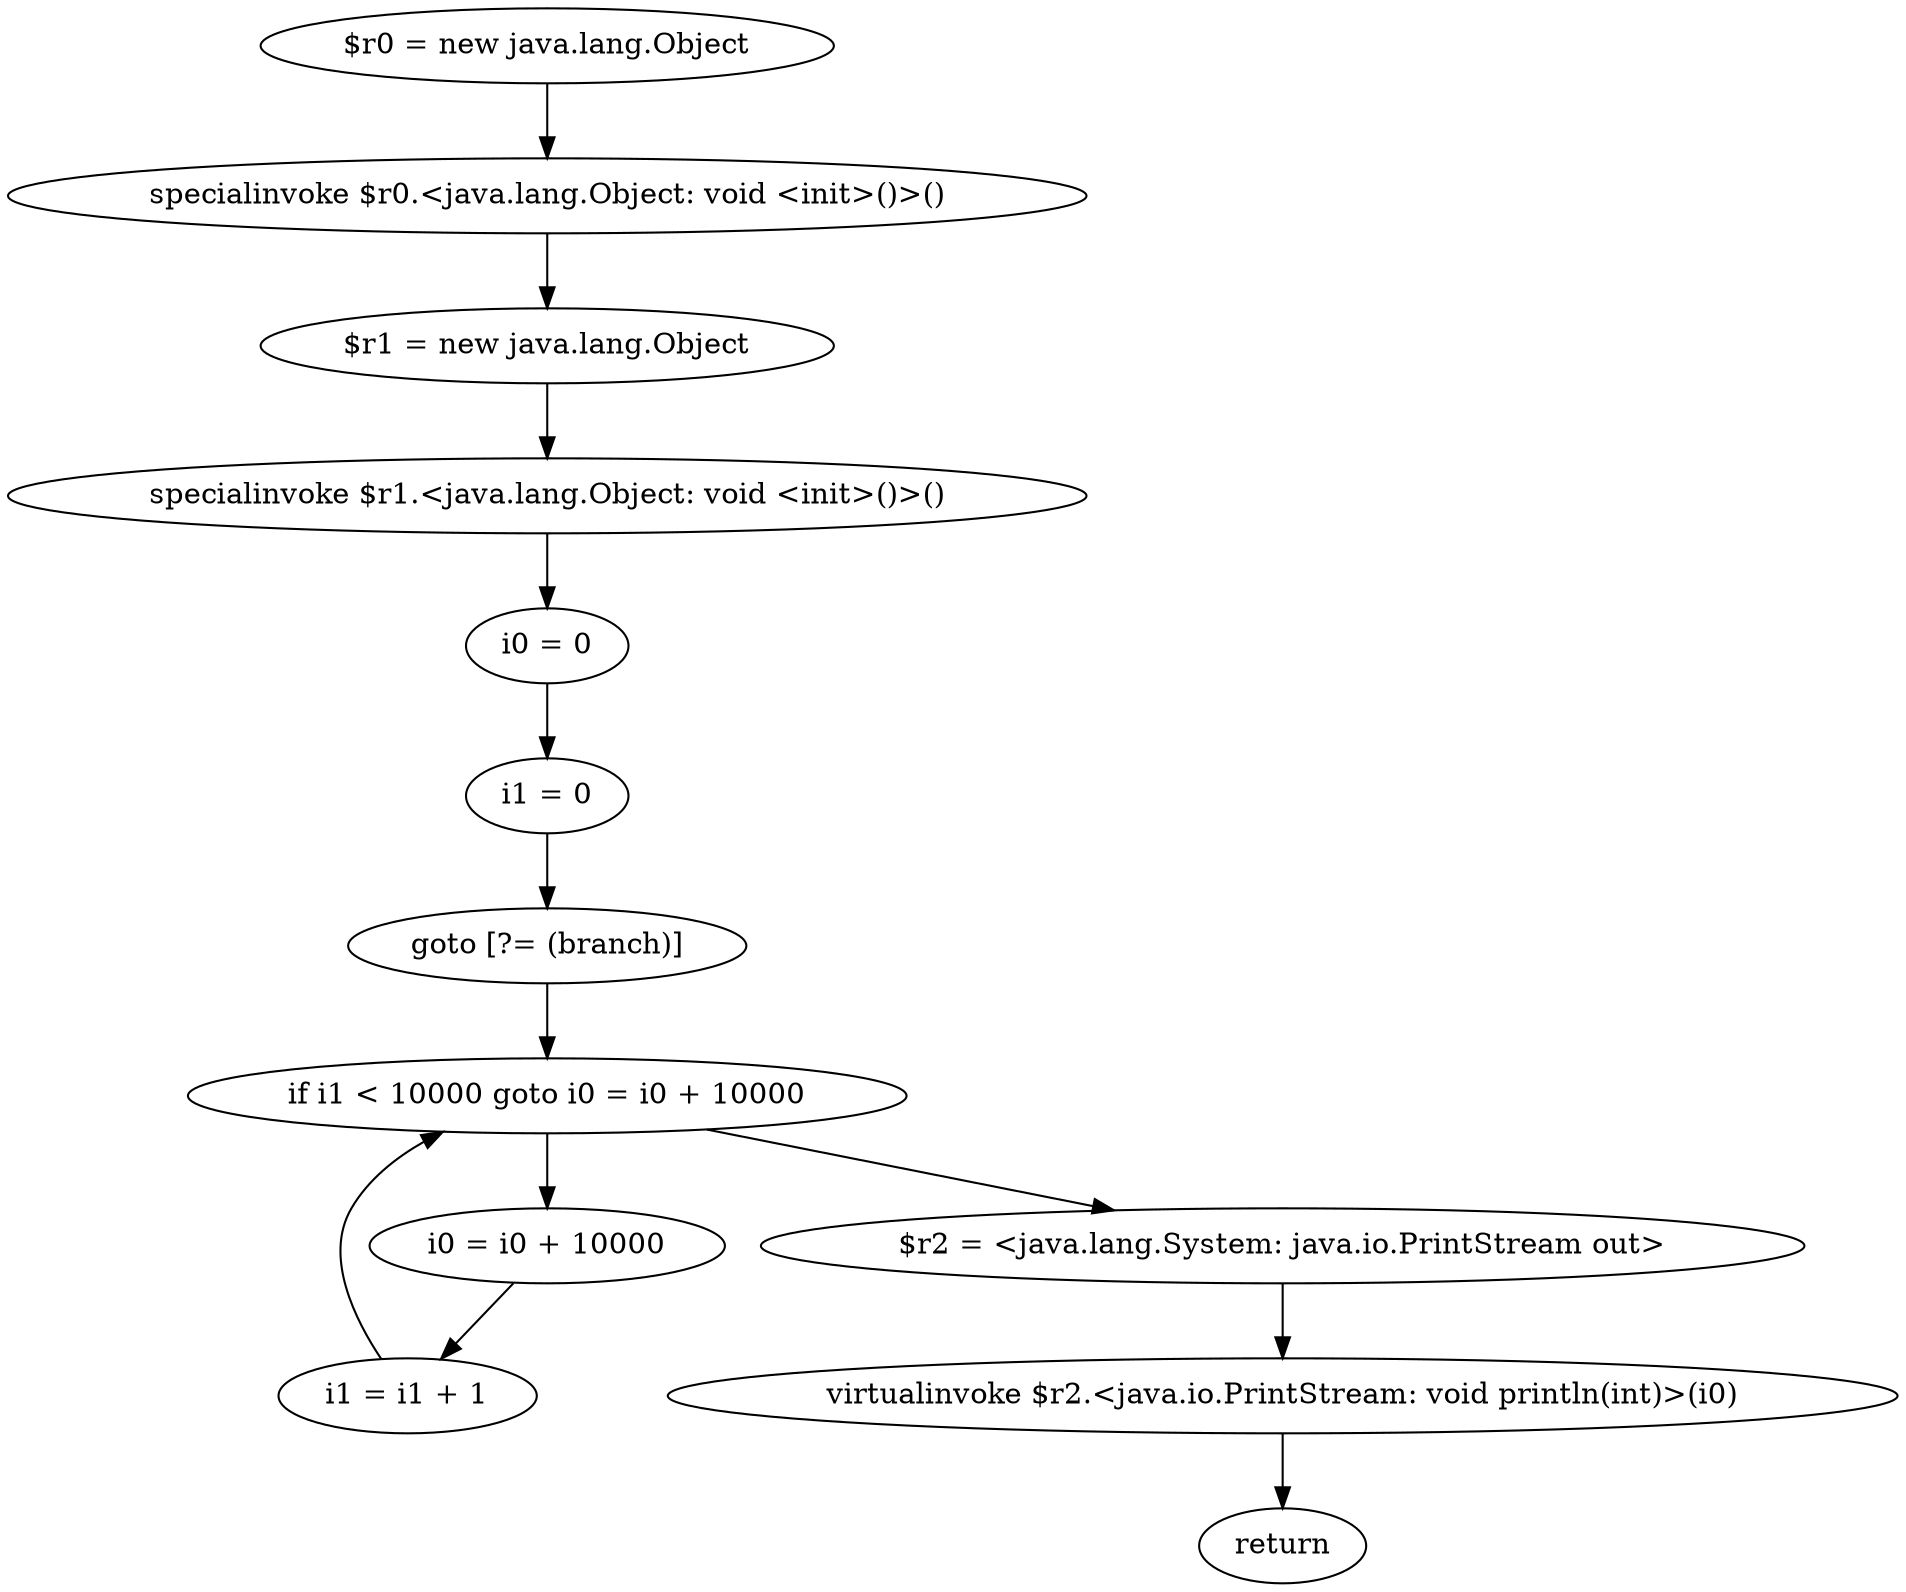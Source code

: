 digraph "unitGraph" {
    "$r0 = new java.lang.Object"
    "specialinvoke $r0.<java.lang.Object: void <init>()>()"
    "$r1 = new java.lang.Object"
    "specialinvoke $r1.<java.lang.Object: void <init>()>()"
    "i0 = 0"
    "i1 = 0"
    "goto [?= (branch)]"
    "i0 = i0 + 10000"
    "i1 = i1 + 1"
    "if i1 < 10000 goto i0 = i0 + 10000"
    "$r2 = <java.lang.System: java.io.PrintStream out>"
    "virtualinvoke $r2.<java.io.PrintStream: void println(int)>(i0)"
    "return"
    "$r0 = new java.lang.Object"->"specialinvoke $r0.<java.lang.Object: void <init>()>()";
    "specialinvoke $r0.<java.lang.Object: void <init>()>()"->"$r1 = new java.lang.Object";
    "$r1 = new java.lang.Object"->"specialinvoke $r1.<java.lang.Object: void <init>()>()";
    "specialinvoke $r1.<java.lang.Object: void <init>()>()"->"i0 = 0";
    "i0 = 0"->"i1 = 0";
    "i1 = 0"->"goto [?= (branch)]";
    "goto [?= (branch)]"->"if i1 < 10000 goto i0 = i0 + 10000";
    "i0 = i0 + 10000"->"i1 = i1 + 1";
    "i1 = i1 + 1"->"if i1 < 10000 goto i0 = i0 + 10000";
    "if i1 < 10000 goto i0 = i0 + 10000"->"$r2 = <java.lang.System: java.io.PrintStream out>";
    "if i1 < 10000 goto i0 = i0 + 10000"->"i0 = i0 + 10000";
    "$r2 = <java.lang.System: java.io.PrintStream out>"->"virtualinvoke $r2.<java.io.PrintStream: void println(int)>(i0)";
    "virtualinvoke $r2.<java.io.PrintStream: void println(int)>(i0)"->"return";
}
